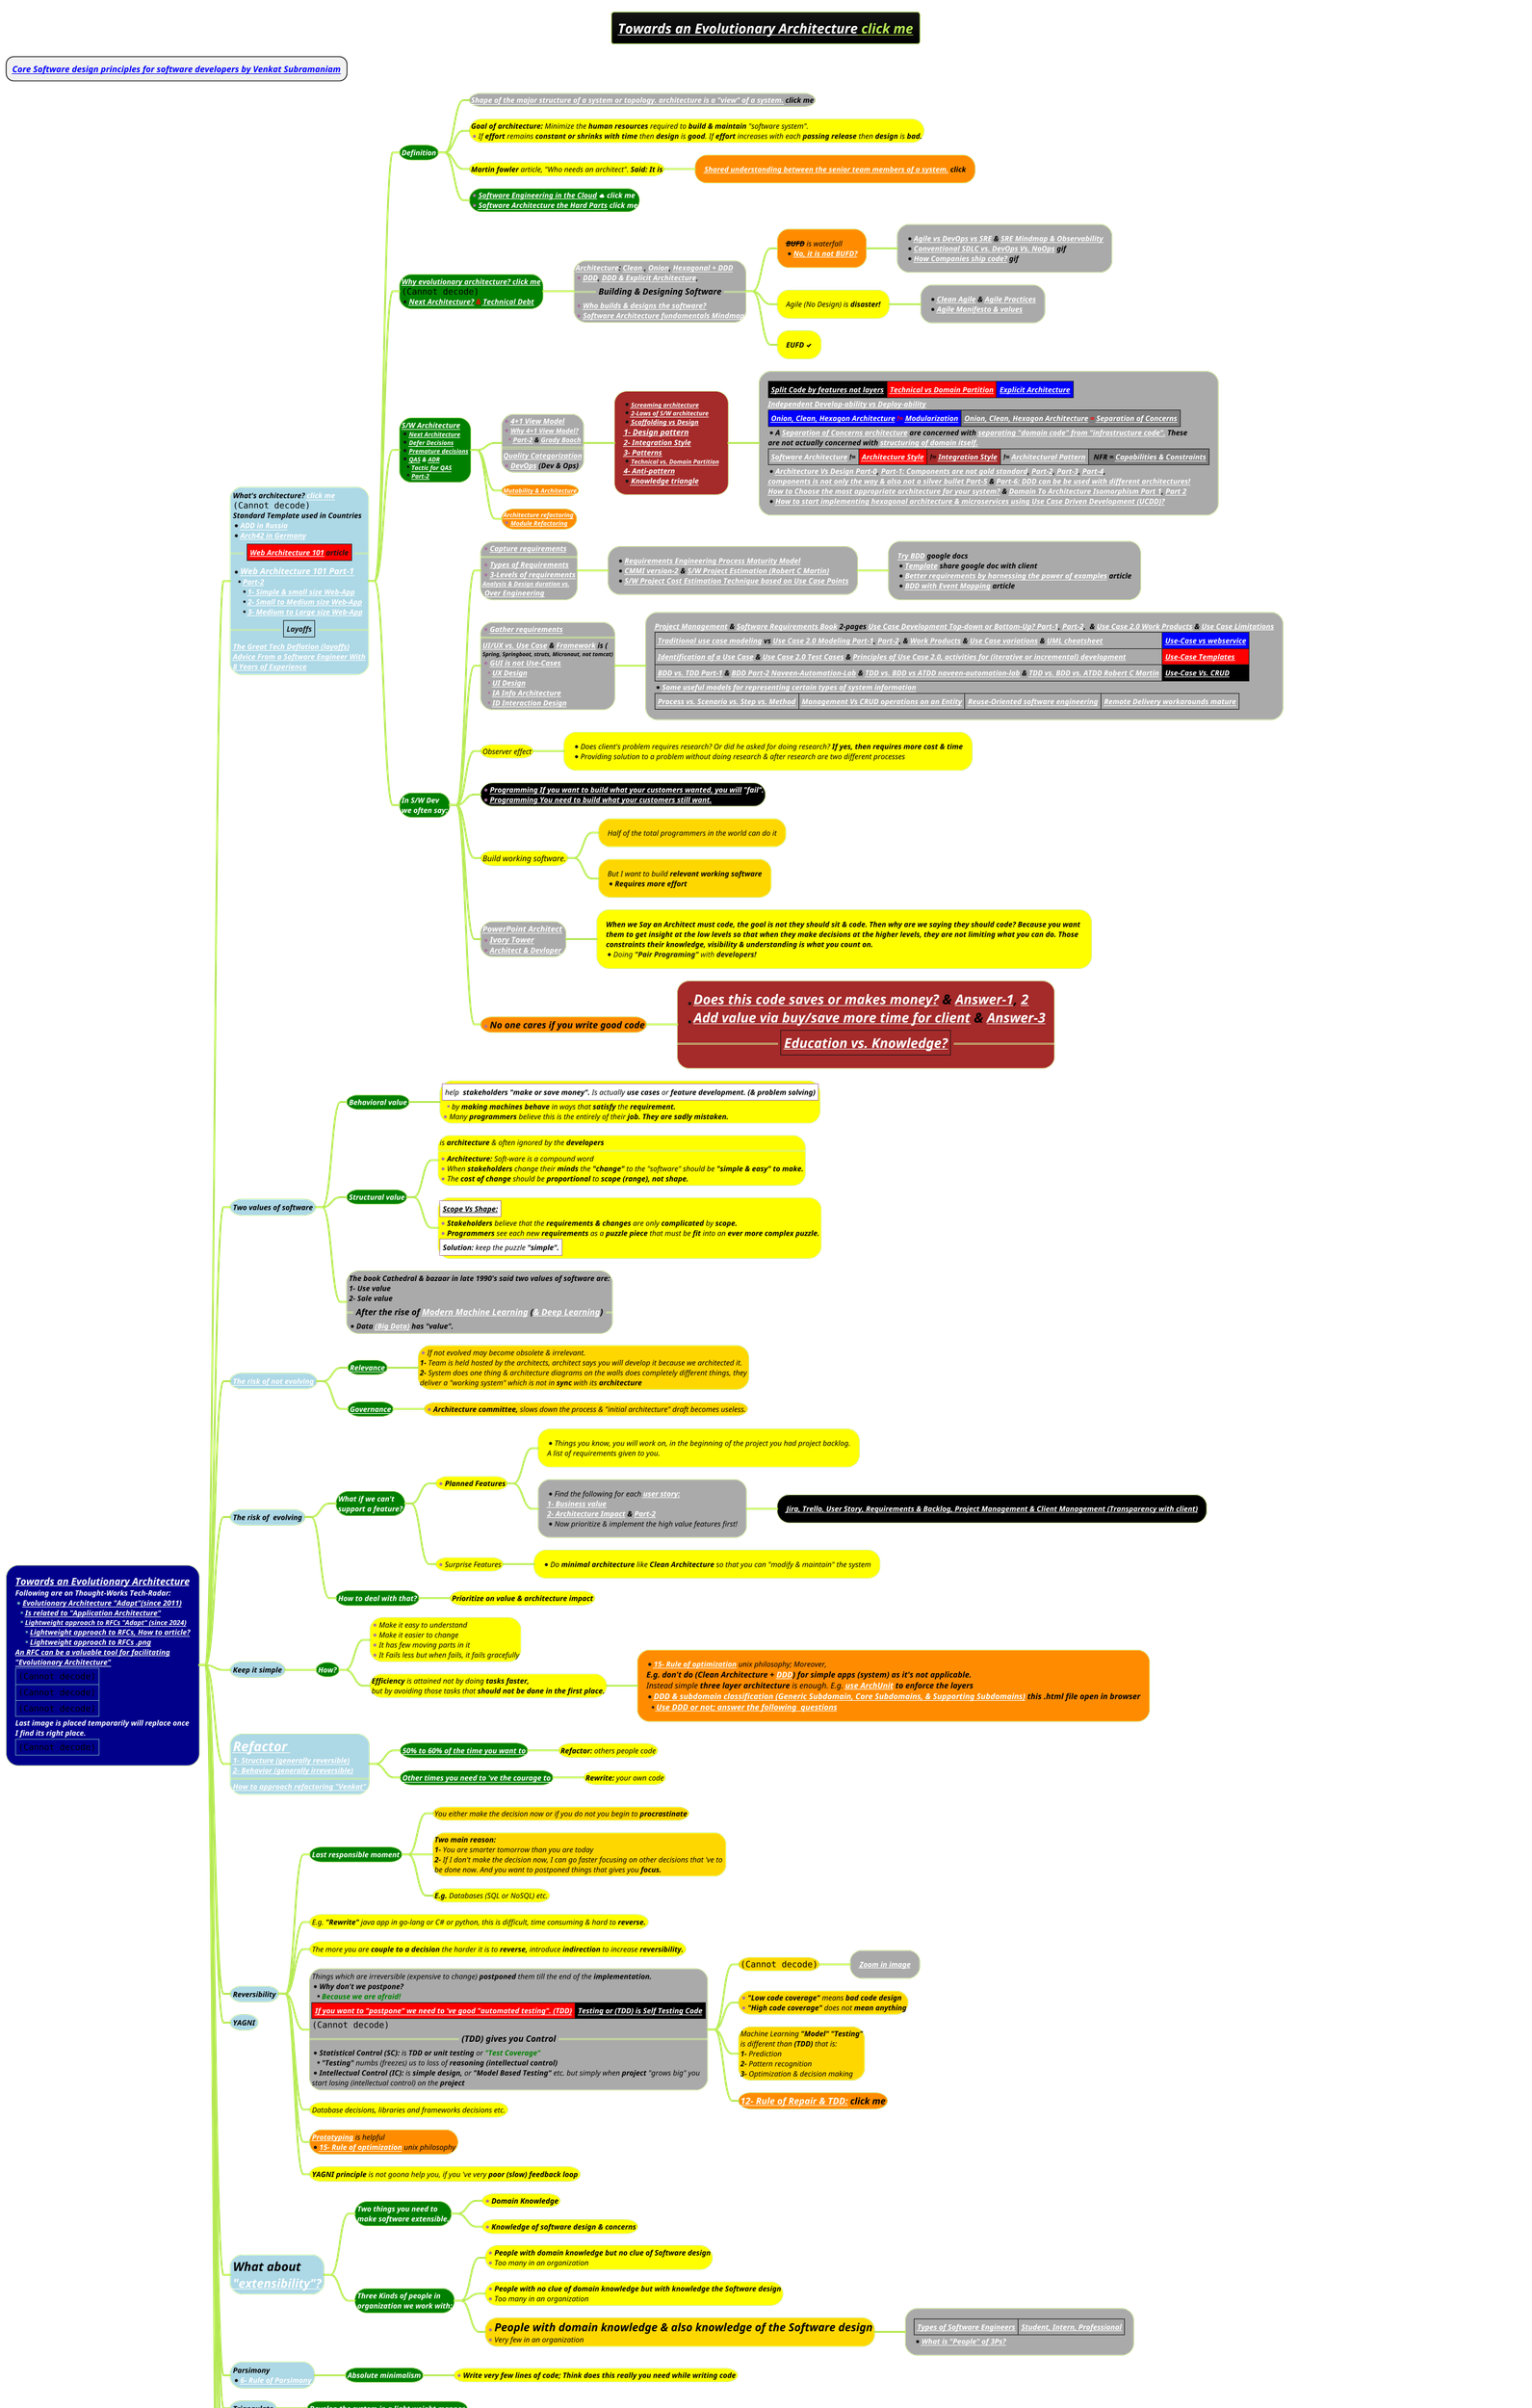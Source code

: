 @startmindmap
title =<i><b><u><size:18>[[docs/3-programming-languages/Venkat-Subramaniam/images/img_630.png Towards an Evolutionary Architecture]] click me
* <i><b>[[docs/3-programming-languages/Venkat-Subramaniam/Core-Software-design-principles-for-software-developers.puml Core Software design principles for software developers by Venkat Subramaniam]]
!theme hacker

*[#darkblue]:<color:white><i>[[docs/3-programming-languages/Venkat-Subramaniam/images/img_630.png Towards an Evolutionary Architecture]]
<color:white><i><size:12>Following are on Thought-Works Tech-Radar:
*<color:white><i><size:12>[[docs/3-programming-languages/Venkat-Subramaniam/images/img_630.png Evolutionary Architecture "Adapt"(since 2011)]]
**<color:white><i><size:12>[[docs/3-programming-languages/Venkat-Subramaniam/images/img_149.png Is related to "Application Architecture"]]
**<color:white><i><size:11>[[https://www.thoughtworks.com/radar/techniques/lightweight-approach-to-rfcs Lightweight approach to RFCs "Adapt" (since 2024)]]
***<color:white><i><size:12>[[https://www.thoughtworks.com/radar/techniques/lightweight-approach-to-rfcs Lightweight approach to RFCs, How to article?]]
***<color:white><i><size:12>[[docs/3-programming-languages/Venkat-Subramaniam/images/img_569.png Lightweight approach to RFCs .png]]
<color:white><i><size:12>[[docs/3-programming-languages/Venkat-Subramaniam/Architecting-Distributed-Cloud-Apps.puml An RFC can be a valuable tool for facilitating]]
<color:white><i><size:12>[[docs/3-programming-languages/Venkat-Subramaniam/Architecting-Distributed-Cloud-Apps.puml "Evolutionary Architecture"]]
|<img:images/img_6.jpg{scale=.4}>|
|<img:images/img_568.png{scale=.33}>|
|<img:images/img_567.png{scale=.396}>|
<color:white><i><size:12>Last image is placed temporarily will replace once
<color:white><i><size:12>I find its right place.
|<img:images/img_581.png{scale=.35}>|;

**[#lightblue]:<i><color #black><size:12>What's architecture? [[docs/3-programming-languages/Venkat-Subramaniam/images/img_139.png click me]]
<img:images/img_139.png{scale=.4}>
<i><color #black><size:12>Standard Template used in Countries
*<i><color #black><size:12>[[docs/3-programming-languages/Venkat-Subramaniam/images/img_571.png ADD in Russia]]
*<i><color #black><size:12>[[docs/3-programming-languages/Venkat-Subramaniam/images/img_571.png Arch42 in Germany]]
==|<#red><i><size:12>[[https://medium.com/storyblocks-engineering/web-architecture-101-a3224e126947 Web Architecture 101]] article|==
*<i><color #white>[[docs/3-programming-languages/Venkat-Subramaniam/images/img_623.png Web Architecture 101 Part-1]]
**<i><color #black><size:12>[[docs/3-programming-languages/Venkat-Subramaniam/images/img_624.png Part-2]]
***<i><color #black><size:12>[[docs/3-programming-languages/Venkat-Subramaniam/images/img_626.png 1- Simple & small size Web-App]]
***<i><color #black><size:12>[[docs/3-programming-languages/Venkat-Subramaniam/images/img_627.png 2- Small to Medium size Web-App]]
***<i><color #black><size:12>[[docs/3-programming-languages/Venkat-Subramaniam/images/img_628.png 3- Medium to Large size Web-App]]
==|<i><size:12>Layoffs|==
<i><color #black><size:12>[[https://medium.com/jonathans-musings/the-great-tech-deflation-5c42114999a8 The Great Tech Deflation (layoffs)]]
<i><color #black><size:12>[[https://betterprogramming.pub/advices-from-a-software-engineer-with-8-years-of-experience-8df5111d4d55 Advice From a Software Engineer With]]
<i><color #black><size:12>[[https://betterprogramming.pub/advices-from-a-software-engineer-with-8-years-of-experience-8df5111d4d55 8 Years of Experience]];

***[#green] <i><color #white><b><size:12>Definition
****[#a] <i><color #black><size:12><b>[[docs/3-programming-languages/Venkat-Subramaniam/app-vs-network-structure.puml Shape of the major structure of a system or topology. architecture is a "view" of a system.]] click me
****[#yellow]:<i><color #black><size:12>**Goal of architecture:** Minimize the **human resources** required to **build & maintain** "software system".
*<i><color #black><size:12>If **effort** remains **constant or shrinks with time** then **design** is **good**. If **effort** increases with each **passing release** then **design** is <b>bad.;
****[#yellow] <i><color #black><size:12>**Martin fowler** article, "Who needs an architect". <b>Said: It is
*****[#darkorange] <b><i><color #black><size:12>[[docs/3-programming-languages/Venkat-Subramaniam/images/img_252.png Shared understanding between the senior team members of a system.]] click
****[#green] *<b><i><color #white><size:12>[[docs/3-programming-languages/Venkat-Subramaniam/images/img_271.png Software Engineering in the Cloud]] <&cloud> click me \n*<b><i><color #white><size:12>[[docs/3-programming-languages/clean-architecture/images/img.png Software Architecture the Hard Parts]] click me

***[#green]:<b><i><color #white><size:12>[[docs/3-programming-languages/Venkat-Subramaniam/images/img_630.png Why evolutionary architecture? click me]]
<img:images/img_1.jpg{scale=.222}>
*<b><i><color #red><size:12>[[docs/3-programming-languages/Venkat-Subramaniam/images/img_541.png Next Architecture?]] & [[docs/3-programming-languages/Venkat-Subramaniam/images/img_134.jpg Technical Debt]];

****[#a]:<b><i><color #black><size:12>[[docs/3-programming-languages/Venkat-Subramaniam/images/img_27.png Architecture]]: [[docs/3-programming-languages/Venkat-Subramaniam/images/img_27.png Clean ]], [[docs/3-programming-languages/Venkat-Subramaniam/images/img_58.jpg Onion]], [[docs/3-programming-languages/Venkat-Subramaniam/images/img_574.png Hexagonal + DDD]]
*<i><color #black><size:12><b>[[docs/3-programming-languages/Venkat-Subramaniam/images/img_97.png DDD]], [[docs/3-programming-languages/Venkat-Subramaniam/images/img_7.jpg DDD & Explicit Architecture]],
==<i><color #black><size:14><b>Building & Designing Software==
*<b><i><color #black><size:12>[[docs/3-programming-languages/Venkat-Subramaniam/images/img_63.png Who builds & designs the software?]]
*<b><i><color #black><size:12>[[docs/cloud-computing/AWS-Cloud/Software_Architecture_Mindmap.png Software Architecture fundamentals Mindmap]];
*****[#darkorange] <i><color #black><size:12>**--BUFD--** is waterfall \n*<i><color #black><size:12>**[[docs/3-programming-languages/Venkat-Subramaniam/images/img_556.png No, it is not BUFD?]]**
******[#a] *<i><color #black><size:12><b>[[docs/3-programming-languages/Venkat-Subramaniam/images/img_255.png Agile vs DevOps vs SRE]] & [[docs/3-devops/devops-plantuml-mindmap/Site-Reliability-Engineering-(SRE).puml SRE Mindmap & Observability]] \n*<i><color #black><b><size:12>[[docs/3-programming-languages/Venkat-Subramaniam/gif/conventional-SDLC-vs-DevOps-vs-NoOps.adoc Conventional SDLC vs. DevOps Vs. NoOps]] gif \n*<i><color #black><b><size:12>[[docs/3-programming-languages/Venkat-Subramaniam/gif/how-companies-ship-code.adoc How Companies ship code?]] gif

*****[#yellow] <i><color #black><size:12>Agile (No Design) is <b>disaster!
******[#a] *<b><i><color #black><size:12>[[a Clean Agile]] & [[docs/3-programming-languages/Venkat-Subramaniam/images/img_619.png Agile Practices]] \n*<b><i><color #black><size:12>[[docs/3-programming-languages/Venkat-Subramaniam/images/img_618.png Agile Manifesto & values]]
*****[#yellow] <i><color #black><size:12><b>EUFD <&check>

***[#green]:<i><color #white><b><size:12>[[docs/3-programming-languages/Venkat-Subramaniam/images/img_73.png S/W Architecture]]
*<b><i><color #black><size:10><color:white>[[docs/3-programming-languages/Venkat-Subramaniam/images/img_541.png Next Architecture]]
*<b><i><color #black><size:10><color:white>[[docs/3-programming-languages/Venkat-Subramaniam/images/img_542.png Defer Decisions]]
*<b><i><color #black><size:10><color:white>[[docs/3-programming-languages/Venkat-Subramaniam/images/img_562.png Premature decisions]]
*<b><i><color #black><size:10><color:white>[[docs/3-programming-languages/Venkat-Subramaniam/images-reuseable/39-Quality-Attribute-Scenario-(QAS).png QAS]] & [[docs/3-programming-languages/Venkat-Subramaniam/images-reuseable/39-Quality-Attribute-Scenario-(QAS).png ADR]]
**<b><i><color #black><size:10><color:white>[[docs/3-programming-languages/Venkat-Subramaniam/images/img_631.png Tactic for QAS]]
**<b><i><color #black><size:10><color:white>[[docs/2-architecture-document-template/ADD-3.0/Tactics-Based-Questionnaires.adoc Part-2]];

****[#a]:*<b><i><color #black><size:12>[[docs/3-programming-languages/Venkat-Subramaniam/images/img_247.png 4+1 View Model]]
*<b><i><color #black><size:11>[[docs/3-programming-languages/Venkat-Subramaniam/images/img_527.png Why 4+1 View Model?]]
**<b><i><color #black><size:11>[[docs/3-programming-languages/Venkat-Subramaniam/images/img_528.png Part-2]] & [[docs/3-programming-languages/Venkat-Subramaniam/images/img_529.png Grady Booch]]
====
<b><i><color #black><size:12>[[docs/3-programming-languages/Venkat-Subramaniam/images/img_3.jpg Quality Categorization]]
*<b><i><color #black><size:12>[[docs/3-programming-languages/Venkat-Subramaniam/gif/conventional-SDLC-vs-DevOps-vs-NoOps.adoc DevOps]] (Dev & Ops);
*****[#brown]:*<b><i><color #black><size:10>[[docs/3-programming-languages/Venkat-Subramaniam/images/img_291.png Screaming architecture]]
*<b><i><color #black><size:10>[[docs/3-programming-languages/Venkat-Subramaniam/images/img_273.png 2-Laws of S/W architecture]]
*<b><i><color #black><size:11>[[docs/3-programming-languages/Venkat-Subramaniam/images/img_175.png Scaffolding vs Design]]
<b><i><color #black><size:13>[[docs/3-programming-languages/Venkat-Subramaniam/images/img_75.png 1- Design pattern]]
<b><i><color #black><size:12>[[docs/3-programming-languages/Venkat-Subramaniam/integration-style.puml 2- Integration Style]]
<b><i><color #black><size:12>[[docs/3-programming-languages/Venkat-Subramaniam/images/img_77.png 3- Patterns]]
*<b><i><color #black><size:10>[[docs/3-programming-languages/Venkat-Subramaniam/images/img_8.jpg Technical vs. Domain Partition]]
<b><i><color #black><size:12>[[docs/3-programming-languages/Venkat-Subramaniam/images/img_179.png 4- Anti-pattern]]
*<b><i><color #black><size:12>[[docs/3-programming-languages/Venkat-Subramaniam/images/img_245.png Knowledge triangle]];
******[#a]:|<#black><b><i><color #black><size:12>[[docs/3-programming-languages/Venkat-Subramaniam/images/img_575.png Split Code by features not layers]]|<#red><b><i><color #black><size:12>[[docs/3-programming-languages/Venkat-Subramaniam/images/img_8.jpg Technical vs Domain Partition]]|<#blue><b><i><color #black><size:12>[[docs/3-programming-languages/Venkat-Subramaniam/images/img_7.jpg Explicit Architecture]]|
<b><i><color #black><size:12>[[a Independent Develop-ability vs Deploy-ability]]
|<#blue><b><i><color #red><size:12>[[docs/3-programming-languages/Venkat-Subramaniam/images/img_7.jpg Onion, Clean, Hexagon Architecture]] != [[docs/3-programming-languages/Venkat-Subramaniam/images/img_41.png Modularization]]|<#grey><b><i><color #red><size:12>[[docs/3-programming-languages/Venkat-Subramaniam/images/img_7.jpg Onion, Clean, Hexagon Architecture]] = [[a Separation of Concerns]]|
*<b><i><color #black><size:12>A [[docs/3-programming-languages/Venkat-Subramaniam/images/img_7.jpg Separation of Concerns architecture]] are concerned with [[docs/3-programming-languages/Venkat-Subramaniam/images/img_7.jpg separating "domain code" from "infrastructure code".]] These
<b><i><color #black><size:12>are not actually concerned with [[docs/3-programming-languages/Venkat-Subramaniam/images/img_580.png structuring of domain itself.]]
|<b><i><color #black><size:12>[[docs/3-programming-languages/Venkat-Subramaniam/images/img_73.png Software Architecture]] !=|<#red><b><i><color #red><size:12>[[docs/3-programming-languages/Venkat-Subramaniam/images/img_77.png Architecture Style]]|<#brown><b><i><color #black><size:12>!= [[docs/3-programming-languages/Venkat-Subramaniam/integration-style.puml Integration Style]]|<b><i><color #black><size:12>!= [[docs/3-programming-languages/Venkat-Subramaniam/images/img_77.png Architectural Pattern]]|<#grey><b><i><color #black><size:12> NFR = [[docs/3-programming-languages/Venkat-Subramaniam/images/img_603.png Capabilities & Constraints]]|
*<b><i><color #black><size:12>[[docs/3-programming-languages/Venkat-Subramaniam/images/img_582.png Architecture Vs Design Part-0]], [[docs/3-programming-languages/Venkat-Subramaniam/images/img_575.png Part-1: Components are not gold standard]], [[docs/3-programming-languages/Venkat-Subramaniam/images/img_583.png Part-2]], [[docs/3-programming-languages/Venkat-Subramaniam/images/img_584.png Part-3]], [[docs/3-programming-languages/Venkat-Subramaniam/images/img_585.png Part-4]],
<b><i><color #black><size:12>[[docs/3-programming-languages/Venkat-Subramaniam/images/img_586.png components is not only the way & also not a silver bullet Part-5]] & [[docs/3-programming-languages/Venkat-Subramaniam/images/img_587.png Part-6: DDD can be be used with different architectures!]]
<b><i><color #black><size:12>[[docs/3-programming-languages/Venkat-Subramaniam/images/img_599.png How to Choose the most appropriate architecture for your system?]] & [[https://www.youtube.com/watch?v=LwSyX9AA3_0&ab_channel=MarkRichards Domain To Architecture Isomorphism Part 1]], [[https://www.youtube.com/watch?v=LwSyX9AA3_0&ab_channel=MarkRichards Part 2]]
*<b><i><color #black><size:12>[[docs/3-programming-languages/Venkat-Subramaniam/images/img_604.png How to start implementing hexagonal architecture & microservices using Use Case Driven Development (UCDD)?]];

****[#darkorange] <b><i><color #black><size:10>[[docs/3-programming-languages/Venkat-Subramaniam/images/img_283.png Mutability & Architecture]]
****[#darkorange] <b><i><color #black><size:10>[[docs/3-programming-languages/Venkat-Subramaniam/images/img_256.png Architecture refactoring]] \n*<b><i><color #black><size:10>[[docs/3-programming-languages/Venkat-Subramaniam/images/img_512.png Module Refactoring]]

***[#green] <b><i><color #white><size:12>In S/W Dev \n<b><i><color #white><size:12>we often say:
****[#a]:*<b><i><color #black><size:12>[[docs/3-programming-languages/Venkat-Subramaniam/images/img_138.png Capture requirements]]
====
*<b><i><color #black><size:12>[[docs/3-programming-languages/Venkat-Subramaniam/images/img_601.png Types of Requirements]]
*<b><i><color #black><size:12>[[docs/3-programming-languages/Venkat-Subramaniam/images/img_5.jpg 3-Levels of requirements]]
<b><i><color #black><size:10>[[docs/3-programming-languages/Venkat-Subramaniam/images/img_530.png Analysis & Design duration vs.]]
<b><i><color #black><size:12> [[docs/3-programming-languages/Venkat-Subramaniam/images/img_530.png Over Engineering]];

*****[#a]:*<b><i><color #black><size:12>[[docs/3-programming-languages/Venkat-Subramaniam/images/img_242.png Requirements Engineering Process Maturity Model]]
*<b><i><color #black><size:12>[[docs/3-programming-languages/Venkat-Subramaniam/images/img_244.png CMMI version-2]] & [[docs/3-programming-languages/Venkat-Subramaniam/images/img_439.png S/W Project Estimation (Robert C Martin)]]
*<b><i><color #black><size:12>[[docs/3-programming-languages/clean-architecture/images/image-2023-02-20-18-57-28-106.png S/W Project Cost Estimation Technique based on Use Case Points]];

******[#a]:<b><i><color #black><size:12>[[https://docs.google.com/document/d/1yBJZUMnXvuQWVgM9HTpH0VHwaUutjbFmHIjZrzKLMVA/edit Try BDD]] google docs
*<b><i><color #black><size:12>[[docs/3-programming-languages/Venkat-Subramaniam/images/img_282.png Template]] share google doc with client
*<b><i><color #black><size:12>[[https://cucumber.io/blog/bdd/better-requirements-by-harnessing-the-power-of-exa/ Better requirements by harnessing the power of examples]] article
*<b><i><color #black><size:12>[[https://cucumber.io/blog/bdd/bdd-with-event-mapping/ BDD with Event Mapping]] article;

****[#a]:*<b><i><color #black><size:12>[[docs/1-business-analyst/requirements-management.puml Gather requirements]]
====
<b><i><color #black><size:12>[[docs/1-Requirement-Engineering/MVP-PoC-and-case-study/UI-UX.puml UI/UX vs. Use Case]] & [[docs/3-programming-languages/Venkat-Subramaniam/images/img_267.png Framework]] is (
<b><i><color #black><size:9>Spring, Springboot, struts, Micronaut, not tomcat)
*<b><i><color #black><size:12>[[docs/3-programming-languages/Venkat-Subramaniam/images/img_532.png GUI is not Use-Cases]]
**<b><i><color #black><size:12>[[docs/3-programming-languages/Venkat-Subramaniam/images/img_534.png UX Design]]
**<b><i><color #black><size:12>[[docs/3-programming-languages/Venkat-Subramaniam/images/img_533.png UI Design]]
**<b><i><color #black><size:12>[[docs/3-programming-languages/Venkat-Subramaniam/images/img_535.png IA Info Architecture]]
**<b><i><color #black><size:12>[[docs/3-programming-languages/Venkat-Subramaniam/images/img_536.png ID Interaction Design]];
*****[#a]:<b><i><color #black><size:12>[[docs/1-business-analyst/project-management/project-management.puml Project Management]] & [[docs/3-programming-languages/Venkat-Subramaniam/pdf/software-requirements.pdf Software Requirements Book]] 2-pages [[docs/3-programming-languages/Venkat-Subramaniam/images/img_538.png Use Case Development Top-down or Bottom-Up? Part-1]], [[docs/3-programming-languages/Venkat-Subramaniam/images/img_561.png Part-2]],  & [[docs/3-programming-languages/Venkat-Subramaniam/images/img_539.png Use Case 2.0 Work Products]] & [[docs/3-programming-languages/Venkat-Subramaniam/images/img_540.png Use Case Limitations]]
|<b><i><color #black><size:12>[[docs/3-programming-languages/clean-architecture/images/use-case-modeling.png Traditional use case modeling]] vs [[docs/3-programming-languages/Venkat-Subramaniam/images/img_171.png Use Case 2.0 Modeling Part-1]], [[docs/3-programming-languages/Venkat-Subramaniam/images/img_345.png Part-2]], & [[docs/3-programming-languages/Venkat-Subramaniam/images/img_211.png Work Products]] & [[docs/3-programming-languages/Venkat-Subramaniam/images/img_287.png Use Case variations]] & [[docs/3-programming-languages/Venkat-Subramaniam/images/img_128.jpg UML cheatsheet]]|<#blue><b><i>[[docs/2-uml/requirements-and-design-with-plantuml/1-use-cases-or-features/use-case.png Use-Case vs webservice]]|
|<b><i><color #black><size:12>[[docs/3-programming-languages/Venkat-Subramaniam/Identification-of-a-use-case.puml Identification of a Use Case]] & [[docs/3-programming-languages/Venkat-Subramaniam/images/img_355.png Use Case 2.0 Test Cases]] & [[docs/3-programming-languages/Venkat-Subramaniam/images/img_356.png Principles of Use Case 2.0, activities for (iterative or incremental) development]]|<#red><b><i>[[docs/3-programming-languages/clean-architecture/images/Screenshot_33.png Use-Case Templates]]|
|<b><i><color #black><size:12>[[docs/3-programming-languages/Venkat-Subramaniam/images/BDD-Vs-TDD.drawio.png BDD vs. TDD Part-1]] & [[docs/3-programming-languages/Venkat-Subramaniam/images/img_427.png BDD Part-2 Naveen-Automation-Lab]] & [[docs/3-programming-languages/Venkat-Subramaniam/images/img_426.png TDD vs. BDD vs ATDD naveen-automation-lab]] & [[docs/3-programming-languages/Venkat-Subramaniam/images/ATDD-vs-TDD-robert-c-martin.drawio.png TDD vs. BDD vs. ATDD Robert C Martin]]|<#black><i><b>[[docs/3-programming-languages/Venkat-Subramaniam/images/img_525.png Use-Case Vs. CRUD]]|
*<b><i><color #black><size:12>[[docs/3-programming-languages/Venkat-Subramaniam/images/img_543.png Some useful models for representing certain types of system information]]
|<b><i><color #black><size:12>[[docs/3-programming-languages/Venkat-Subramaniam/images/img_564.png Process vs. Scenario vs. Step vs. Method]]|<b><i><color #black><size:12>[[docs/3-programming-languages/Venkat-Subramaniam/images/img_565.png Management Vs CRUD operations on an Entity]]|<b><i><color #black><size:12>[[docs/1-Requirement-Engineering/reuse-oriented-software-engineering.puml Reuse-Oriented software engineering]]|<b><i><color #black><size:12>[[docs/3-programming-languages/Venkat-Subramaniam/images/img_570.png Remote Delivery workarounds mature]]|;

****[#yellow] <i><color #black><size:12>Observer effect
*****[#yellow] *<i><color #black><size:12>Does client's problem requires research? Or did he asked for doing research? <b>If yes, then requires more cost & time \n*<i><color #black><size:12>Providing solution to a problem without doing research & after research are two different processes
****[#black] *<b><i><color #white><size:12>[[docs/3-programming-languages/Venkat-Subramaniam/images/img_268.png Programming If you want to build what your customers wanted, you will]] <b>"fail".\n*<b><i><color #white><size:12>[[docs/3-programming-languages/Venkat-Subramaniam/images/img_268.png Programming You need to build what your customers still want.]]
****[#yellow] <i><color #black><size:13>Build working software.
*****[#gold] <i><color #black><size:12>Half of the total programmers in the world can do it
*****[#gold] <i><color #black><size:12>But I want to build <b>relevant working software\n*<b><i><color #black><size:12>Requires more effort
****[#a] <i><color #black><size:13><b>[[docs/3-programming-languages/Venkat-Subramaniam/images/img_251.png PowerPoint Architect]] \n*<i><color #black><size:13><b>[[docs/3-programming-languages/Venkat-Subramaniam/images/img_431.png Ivory Tower]] \n*<i><color #black><size:12><b>[[docs/3-programming-languages/Venkat-Subramaniam/images/img_446.png Architect & Devloper]]
*****[#yellow] <i><color #black><size:12><b>When we Say an Architect must code, the goal is not they should sit & code. Then why are we saying they should code? Because you want \n<i><color #black><size:12><b>them to get insight at the low levels so that when they make decisions at the higher levels, they are not limiting what you can do. Those \n<i><color #black><size:12><b>constraints their knowledge, visibility & understanding is what you count on. \n*<i>Doing **"Pair Programing"** with <b>developers!
****[#darkorange] *<i><color #black><size:15><b>No one cares if you write good code
*****[#brown]:*<i><color #black><size:22><b>[[docs/3-programming-languages/Venkat-Subramaniam/images/img_59.png Does this code saves or makes money?]] & [[docs/3-programming-languages/Venkat-Subramaniam/images/img_559.png Answer-1]], [[docs/3-programming-languages/Venkat-Subramaniam/images/img_560.png 2]]
*<i><color #black><size:22><b>[[docs/3-programming-languages/Venkat-Subramaniam/images/img_59.png Add value via buy/save more time for client]] & [[docs/3-programming-languages/Venkat-Subramaniam/images/img_566.png Answer-3]]
==|<i><color #black><size:22><b>[[docs/3-programming-languages/Venkat-Subramaniam/images/img_59.png Education vs. Knowledge?]]|==;
**[#lightblue] <i><color #black><size:12><b>Two values of software
***[#green] <i><color #white><size:12><b>Behavioral value
****[#yellow]:|<#white><i><color #black><size:12>help  **stakeholders** <b>"make or save money".</b> Is actually **use cases** or <b>feature development. (& problem solving)|
**<i><color #black><size:12>by **making machines behave** in ways that **satisfy** the <b>requirement.
*<i><color #black><size:12>Many **programmers** believe this is the entirely of their <b>job. They are sadly mistaken.;
***[#green] <i><color #white><size:12><b>Structural value
****[#yellow]:<i><color #black><size:12>is **architecture** & often ignored by the <b>developers
====
*<i><color #black><size:12>**Architecture:** Soft-ware is a compound word
*<i><color #black><size:12>When **stakeholders** change their **minds** the **"change"** to the "software" should be <b>"simple & easy" to make.
*<i><color #black><size:12>The **cost of change** should be **proportional** to <b>scope (range), not shape.;
****[#yellow]:|<#white><i><color #black><size:12><b><u>Scope Vs Shape:|
*<i><color #black><size:12>**Stakeholders** believe that the **requirements & changes** are only **complicated** by <b>scope.
*<i><color #black><size:12>**Programmers** see each new **requirements** as a **puzzle piece** that must be **fit** into an <b>ever more complex puzzle.
|<#white><i><color #black><size:12>**Solution:** keep the puzzle **"simple".**|;
***[#a]:<i><color #black><size:12><b>The book Cathedral & bazaar in late 1990's said two values of software are:
<i><color #black><size:12><b>1- Use value
<i><color #black><size:12><b>2- Sale value
==<i><color #black><size:14><b>After the rise of [[docs/AI-ML-DL-Data-Science-and-BigData/machine-learning-ML/Modern-Machine-Learning.puml Modern Machine Learning]] ([[docs/AI-ML-DL-Data-Science-and-BigData/machine-learning-ML/3-deep-learning-DL/Deep-Learning.puml & Deep Learning]])==
*<i><color #black><size:12><b>Data [[docs/AI-ML-DL-Data-Science-and-BigData/big-data/big-data.puml (Big Data)]] has "value".;
**[#lightblue] <i><color #black><size:12>[[docs/1-business-analyst/client-management/software-house/Software-House-Processes.puml The risk of not evolving]]
***[#green] <b><i><color #white><size:12>[[docs/1-business-analyst/client-management/software-house/Software-House-Processes.puml Relevance]]
****[#gold]:*<i><color #black><size:12>If not evolved may become obsolete & irrelevant.
<i><color #black><size:12>**1-** Team is held hosted by the architects, architect says you will develop it because we architected it.
<i><color #black><size:12>**2-** System does one thing & architecture diagrams on the walls does completely different things, they
<i><color #black><size:12>deliver a "working system" which is not in **sync** with its <b>architecture;
***[#green] <b><i><color #white><size:12>[[docs/1-business-analyst/client-management/software-house/Software-House-Processes.puml Governance]]
****[#gold] *<i><color #black><size:12>**Architecture committee,** slows down the process & "initial architecture" draft becomes useless.
**[#lightblue] <i><color #black><size:12>The risk of  evolving
***[#green] <b><i><color #white><size:12>What if we can't \n<b><i><color #white><size:12>support a feature?
****[#yellow] *<i><color #black><size:12><b>Planned Features
*****[#yellow] *<i><color #black><size:12>Things you know, you will work on, in the beginning of the project you had project backlog. \n<i><color #black><size:12>A list of requirements given to you.
*****[#a] *<i><color #black><size:12>Find the following for each <b>[[docs/3-programming-languages/Venkat-Subramaniam/images/img_448.png user story:]]\n<i><color #black><size:12><b>[[docs/3-programming-languages/Venkat-Subramaniam/images/img_559.png 1- Business value]] \n<i><color #black><size:12><b>[[docs/3-programming-languages/Venkat-Subramaniam/images/img_448.png 2- Architecture Impact]] & [[docs/3-programming-languages/Venkat-Subramaniam/images/img_603.png Part-2]] \n*<i><color #black><size:12>Now prioritize & implement the high value features first!
******[#black] <b><i><color #white><size:12>[[docs/3-programming-languages/Venkat-Subramaniam/images/img_447.png Jira, Trello, User Story, Requirements & Backlog, Project Management & Client Management (Transparency with client)]]
****[#yellow] *<i><color #black><size:12>Surprise Features
*****[#yellow] *<i><color #black><size:12>Do **minimal architecture** like **Clean Architecture** so that you can "modify & maintain" the system
***[#green] <i><color #white><b><size:12>How to deal with that?
****[#yellow] <b><i><color #black><size:12>Prioritize on value & architecture impact
**[#lightblue] <i><color #black><size:12>Keep it simple

***[#green] <i><color #white><b><size:12>How?
****[#yellow]:*<i><color #black><size:12>Make it easy to understand
*<i><color #black><size:12>Make it easier to change
*<i><color #black><size:12>It has few moving parts in it
*<i><color #black><size:12>It Fails less but when fails, it fails gracefully;

****[#yellow] <i><color #black><size:12><b>Efficiency</b> is attained not by doing <b>tasks faster,\n<i><color #black><size:12>but by avoiding those tasks that <b>should not be done in the first place.
*****[#darkorange]:*<i><color #black><size:12>**[[docs/3-programming-languages/Venkat-Subramaniam/Unix-Philosophy.puml 15- Rule of optimization]]** unix philosophy; Moreover,
<i><color #black><size:13><b>E.g. don't do (Clean Architecture + [[docs/3-programming-languages/Venkat-Subramaniam/images/img_55.jpg DDD]]) for simple apps (system) as it's not applicable.
<i><color #black><size:13>Instead simple **three layer architecture** is enough. E.g. <b>[[docs/3-programming-languages/clean-architecture/archunit.adoc use ArchUnit]] to enforce the layers
*<i><color #black><size:13><b>[[docs/3-programming-languages/Venkat-Subramaniam/gif/DDD-and-subdomain-classification.html DDD & subdomain classification (Generic Subdomain, Core Subdomains, & Supporting Subdomains)]] this .html file open in browser
**<i><color #black><size:13><b>[[docs/3-programming-languages/Venkat-Subramaniam/images/DDD-and-questions.drawio.png Use DDD or not; answer the following  questions]];

**[#lightblue]:<i><color #black><size:22>[[docs/3-programming-languages/Venkat-Subramaniam/images/img_249.png Refactor ]]
<i><color #black><size:12>[[docs/3-programming-languages/Venkat-Subramaniam/images/img_466.png 1- Structure (generally reversible)]]
<i><color #black><size:12>[[docs/3-programming-languages/Venkat-Subramaniam/images/img_466.png 2- Behavior (generally irreversible)]]
====
<i><color #black><size:12>[[docs/3-programming-languages/Venkat-Subramaniam/how-to-approach-refactoring.puml How to approach refactoring "Venkat"]];
***[#green] <b><i><color #white><size:12>[[docs/3-programming-languages/Venkat-Subramaniam/images/img_131.png 50% to 60% of the time you want to]]
****[#yellow] <i><color #black><size:12><b>Refactor:</b> others people code
***[#green] <b><i><color #white><size:12>[[docs/3-programming-languages/Venkat-Subramaniam/images/img_131.png Other times you need to 've the courage to]]
****[#yellow] <i><color #black><size:12><b>Rewrite:</b> your own code
**[#lightblue] <i><color #black><size:12>Reversibility
***[#green] <b><i><color #white><size:12>Last responsible moment
****[#gold] <i><color #black><size:12>You either make the decision now or if you do not you begin to <b>procrastinate
****[#gold] <i><color #black><size:12><b>Two main reason: \n<i><color #black><size:12>**1-** You are smarter tomorrow than you are today\n<i><color #black><size:12>**2-** If I don't make the decision now, I can go faster focusing on other decisions that 've to \n<i><color #black><size:12>be done now. And you want to postponed things that gives you <b>focus.
****[#yellow] <i><color #black><size:12><b>E.g.</b> Databases (SQL or NoSQL) etc.
***[#yellow] <i><color #black><size:12>E.g. **"Rewrite"** java app in go-lang or C# or python, this is difficult, time consuming & hard to <b>reverse.
***[#yellow] <i><color #black><size:12>The more you are **couple to a decision** the harder it is to **reverse,** introduce **indirection** to increase <b>reversibility.
***[#a]:<i><color #black><size:12>Things which are irreversible (expensive to change) **postponed** them till the end of the <b>implementation.
*<b><i><color #black><size:12>Why don't we postpone?
**<b><i><color #green><size:12>Because we are afraid!
|<#red><b><i><color #white><size:12>[[docs/books/1-books-backlog/software-testing/automated-testing.puml If you want to "postpone" we need to 've good "automated testing". (TDD)]]|<#black><b><i><color #black><size:12>[[docs/3-programming-languages/Venkat-Subramaniam/images/img_614.png Testing or (TDD) is Self Testing Code]]|
<img:images/img_43.png{scale=.89}>
==<i><color #black><size:14><b>(TDD) gives you Control==
*<i><color #black><size:12><b>Statistical Control (SC):</b> is **TDD or unit testing** or <b><color:green>"Test Coverage"
**<i><color #black><size:12><b>"Testing"</b> numbs (freezes) us to loss of <b>reasoning (intellectual control)
*<i><color #black><size:12><b>Intellectual Control (IC):</b> is **simple design,** or <b>"Model Based Testing"</b> etc. but simply when <b>project </b>"grows big" you
<i><color #black><size:12>start losing (intellectual control) on the <b>project;
****[#gold] <i><color #black><size:12><img:images/img_35.png{scale=0.7}>
*****[#a] <i><color #black><size:12><b>[[docs/3-programming-languages/Venkat-Subramaniam/images/img_9.jpg Zoom in image]]
****[#gold] *<i><color #black><size:12>**"Low code coverage"** means **bad code design** \n*<i><color #black><size:12>**"High code coverage"** does not <b>mean anything
****[#gold] <i><color #black><size:12>Machine Learning <b>"Model" "Testing"\n<i><color #black><size:12>is different than <b>(TDD)</b> that is:\n<i><color #black><size:12>**1-** Prediction\n<i><color #black><size:12>**2-** Pattern recognition\n<i><color #black><size:12>**3-** Optimization & decision making
****[#darkorange] <i><color #black><size:15><b>[[docs/3-programming-languages/Venkat-Subramaniam/Unix-Philosophy.puml 12- Rule of Repair & TDD:]] click me
***[#yellow] <i><color #black><size:12>Database decisions, libraries and frameworks decisions etc.
***[#darkorange] <i><color #black><size:12>**[[docs/1-Requirement-Engineering/MVP-PoC-and-case-study/Prototyping.puml Prototyping]]** is helpful\n*<i><color #black><size:12>**[[docs/3-programming-languages/Venkat-Subramaniam/Unix-Philosophy.puml 15- Rule of optimization]]** unix philosophy
***[#yellow] <i><color #black><size:12>**YAGNI principle** is not goona help you, if you 've very <b>poor (slow) feedback loop
**[#lightblue] <i><color #black><size:12>YAGNI
**[#lightblue] <i><color #black><size:20>What about \n<i><size:20>[[docs/3-programming-languages/Venkat-Subramaniam/Core-Software-design-principles-for-software-developers.puml "extensibility"?]]
***[#green] <i><color #white><b><size:12>Two things you need to \n<i><color #white><b><size:12>make software extensible.
****[#yellow] *<i><color #black><size:12><b>Domain Knowledge
****[#yellow] *<i><color #black><size:12><b>Knowledge of software design & concerns
***[#green] <i><color #white><b><size:12>Three Kinds of people in \n<i><color #white><b><size:12>organization we work with:
****[#yellow] *<i><color #black><size:12><b>People with domain knowledge but no clue of Software design\n*<i><color #black><size:12>Too many in an organization
****[#yellow] *<i><color #black><size:12><b>People with no clue of domain knowledge but with knowledge the Software design\n*<i><color #black><size:12>Too many in an organization
****[#gold] *<i><color #black><size:18><b>People with domain knowledge & also knowledge of the Software design\n*<i><color #black><size:12>Very few in an organization

*****[#a]:|<i><color #black><size:12><b>[[docs/3-programming-languages/Venkat-Subramaniam/images/img_396.png Types of Software Engineers]]|<i><color #black><size:12><b>[[docs/3-programming-languages/Venkat-Subramaniam/images/img_146.png Student, Intern, Professional]]|
*<i><color #black><size:12><b>[[docs/1-business-analyst/client-management/software-house/images/img_2.png What is "People" of 3Ps?]];

**[#lightblue] <i><color #black><size:12>Parsimony\n*<i><color #black><size:12>[[docs/3-programming-languages/Venkat-Subramaniam/Unix-Philosophy.puml 6- Rule of Parsimony]]
***[#green] <i><color #white><b><size:12>Absolute minimalism
****[#yellow] *<i><color #black><size:12><b>Write very few lines of code; Think does this really you need while writing code
**[#lightblue] <i><color #black><size:12>Triangulate
***[#green] <i><color #white><b><size:12>Develop the system in a light weight manner
**[#lightblue] <i><color #black><size:22>Postel's law
***[#green] <i><color #white><b><size:12>Communicating across systems
****[#gold] *<i><color #black><size:18>True in **microservices** world
****[#yellow] *<i><color #black><size:18><b>Postel's law says:</b> be very  <b>generous</b> about what you <b>receive\n<i><color #black><size:18>& be very <b>conservative</b> about what you <b>send\n<img:images/img_28.png{scale=1}>\n<i><color #black><size:12>So as long as I can **iterate** over your **collection** it does not what is the **type** of your <b>collection.\n<i><color #black><size:12>In other words, don't make your <b>interface brittle.
**[#lightblue] <i><color #black><size:22>[[docs/3-programming-languages/Venkat-Subramaniam/images/img_64.png Reuse]] <size:12>[[docs/3-programming-languages/Venkat-Subramaniam/images/img_160.png Modularity patterns]] & [[https://dzone.com/refcardz/patterns-modular-architecture website link]] \n<i><size:13>[[docs/3-programming-languages/Venkat-Subramaniam/Unix-Philosophy.puml 1- Rule of modularity]]\n<img:images/img_41.png{scale=0.7}>
***[#green] <i><color #white><b><size:12>[[docs/3-programming-languages/Venkat-Subramaniam/images/img_137.jpg MVC vs MVP vs MVVP click me]]
***[#green] <i><color #white><b><size:12>Grady Booch Says:
****[#gold] *<i><color #black><size:18><b>First make the system "usable" then make the system <color #green>"reusable"
****[#yellow] *<i><color #black><size:18><b>To make a piece of the system/software "reusable" it has to be very<color #red> "generic"\n*<i><color #black><size:18><b>To make a piece of the system/software "usable"" it has to be very <color #brown>"specific"
****[#a] *<i><color #black><size:18><b>It's a tension between the two
***[#green] <i><color #white><b><size:12>In general:
****[#darkorange] <i><color #black><size:18>**[[docs/3-programming-languages/Venkat-Subramaniam/Core-Software-design-principles-for-software-developers.puml Logical design]]** (classes & packages) impacts <color #white><b>"extensibility"
****[#darkorange] <i><color #black><size:18>**[[docs/3-programming-languages/Venkat-Subramaniam/Core-Software-design-principles-for-software-developers.puml Physical design]]** (.jar) impacts <color #white><b>"re-usability & usability"
**[#lightblue]:<i><color #black><size:18>[[docs/3-programming-languages/Library-vs-Framework.puml Minimize libraries & frameworks]]
<i><color #black><size:12>I still use old libraries & frameworks. I use them because I know them already. Will I learn them today? Today
<i><color #black><size:12>I should learn things which are new & popular in market. <color #white>Venkat Subramaniam
==<i><color #black><size:14>[[docs/3-programming-languages/Venkat-Subramaniam/images/img_266.png Minimizing frameworks. How?]] & [[docs/3-programming-languages/Venkat-Subramaniam/images/img_357.png Frameworks that you must marry?]]==
|<img:images/img_31.png{scale=0.84}>| <img:images/img_34.png>|
==<i><color #black><size:14>[[docs/3-programming-languages/Venkat-Subramaniam/images/img_267.png Minimizing Libraries. How?]]==
|<img:images/img_56.jpg{scale=.65}>|<img:images/img_464.png{scale=.52}>|
<i><color #black><size:15>"interface" minimizes the "surface area" of "coupling code" & ease's replacing "library";
***[#yellow] <i><color #black><size:12>in the system, otherwise it is **"infatuation"** with the <b>"technology"
***[#darkorange] *<i><color #black><size:12>Don't **build** what you can **buy/download.** Don't **buy/download** what you don't <b>need! [[docs/3-programming-languages/Venkat-Subramaniam/images/img_428.png DDD]], [[docs/3-programming-languages/Venkat-Subramaniam/images/img_574.png Part-2]] \n*<i><color #black><size:12>"To slaughter a goat for a single grain". You could **buy** the **needed grain** from <b>market!
***[#gold] <i><color #black><size:12>If we're going to 've a **delivery independent architecture**, we 've to start with \n<i><color #black><size:12><b>delivery independent <color:#brown>"use cases"
***[#darkorange] *<i><color #black><size:12>**"main ()"** function is at **outer most layer.** Why? Because it is nearest to **input/output** & prone to <b>changes. \n*<i><color #black><b><size:12>[[docs/3-programming-languages/Venkat-Subramaniam/images/img_424.png click me]]
***[#a]:<i><color #black><size:12>There is nothing wrong with **[[docs/3-programming-languages/Venkat-Subramaniam/images/img_56.png outside-in or inside-out approach]]** so long as you **[[docs/3-programming-languages/Venkat-Subramaniam/Core-Software-design-principles-for-software-developers.puml decouple]]** your
<i><color #black><size:12>**[[docs/3-programming-languages/Venkat-Subramaniam/images/img_557.png business rules]]** from them.
*<i><color #black><size:12><b>[[docs/3-programming-languages/Venkat-Subramaniam/images/img_557.png What are critical Business Rules?]], [[docs/3-programming-languages/Venkat-Subramaniam/images/img_559.png Business Rules & Coincidence Part-1]], [[docs/3-programming-languages/Venkat-Subramaniam/images/img_560.png Part-2]], [[docs/3-programming-languages/Venkat-Subramaniam/images/img_574.png Part-3]]
==|<#red><i><color #black><size:16>**[[docs/3-programming-languages/Venkat-Subramaniam/images/img_537.png Inside-out]], [[docs/3-programming-languages/Venkat-Subramaniam/images/img_555.png Bottom-up]], & [[docs/3-programming-languages/Venkat-Subramaniam/images/img_556.png BUFD]]** <color:yellow>(Low-level analysis & design)|==
*<i><color #black><size:16>**Inside-out:** approach is (1st <u>**analyze & design entities & use cases layer**)
|<#darkorange><i><color #black><b><size:16>[[docs/3-programming-languages/Venkat-Subramaniam/images/img_558.png 1- Entities]], <size:12>[[docs/3-programming-languages/Venkat-Subramaniam/images/img_555.png (Bottom-up design)]], [[docs/3-programming-languages/Venkat-Subramaniam/images/img_530.png Over Engineering]], [[docs/2-uml/requirements-and-design-with-plantuml/1-use-cases-or-features/img_1.jpg Class -to-> to ERD]]|
|<#red><i><color #black><b><size:16>[[docs/3-programming-languages/Venkat-Subramaniam/images/img_538.png 2- Use Cases]], <size:12>[[docs/3-programming-languages/Venkat-Subramaniam/images/img_561.png (Top-down vs- Bottom-up?)]] & [[docs/2-uml/requirements-and-design-with-plantuml/1-use-cases-or-features/use-case-2-0-overview.puml Use-Case 2.0]] or [[docs/1-Requirement-Engineering/VU-course/Event-Storming-technique.adoc Event Storming]]or [[docs/2-uml/requirements-and-design-with-plantuml/1-use-cases-or-features/img_3.png DFD]] etc.|
==|<#lightblue><i><color #black><size:16>**[[docs/3-programming-languages/Venkat-Subramaniam/images/img_555.png Outside-in]], [[docs/3-programming-languages/Venkat-Subramaniam/images/img_555.png Top-down]]** <color:blue>(High-level analysis & design)|==
*<i><color #black><size:16>**Outside-in:** approach (1st select right tools, integrations etc. for app development)
<i><color #green><b><size:15>4- Outer most layer <color #white>(Databases, Devices, External interfaces, Web, UI/UX etc.)
**<i><color #green><b><size:12>E.g. [[docs/books/1-books-backlog/DBMS/Designing-Data-Intensive-Applications.puml NFR technology constraints]], seldom "client" tells "explicitly" if not they still exist "implicitly"
**<i><color #green><b><size:12>E.g. [[docs/books/1-books-backlog/DBMS/Designing-Data-Intensive-Applications.puml SQL or NoSQL]]
**<i><color #green><b><size:12>E.g. CLI or [[docs/1-Requirement-Engineering/MVP-PoC-and-case-study/UI-UX.puml GUI (UI/UX)]]
**<i><color #green><b><size:12>E.g. [[docs/3-programming-languages/Venkat-Subramaniam/images/external-interfaces-or-APIs.png External Interfaces (APIs)]] or [[docs/1-Requirement-Engineering/APIs-design/types-of-APIs-Integration.puml Types of API integration]] or [[docs/1-Requirement-Engineering/APIs-design/Using-an-API.puml Using an API]] or [[docs/1-Requirement-Engineering/APIs-design/Designing-API.puml Designing API]]
**<i><color #green><b><size:12>E.g. [[docs/3-programming-languages/Venkat-Subramaniam/Designing-Reactive-Systems.puml Sync or Async]] (reactive system)
**<i><color #green><b><size:12>E.g. [[docs/3-programming-languages/Ola-Bini's-Language-Pyramid.puml Ola Bini's Language Pyramid]] or [[a Compiled vs Interpreted]] or [[a Structured vs FP vs OOP]]
**<i><color #green><b><size:12>E.g. [[docs/1-Requirement-Engineering/levels-of-distributed-system/Centralized-System.puml Centralized]] or [[docs/AI-ML-DL-Data-Science-and-BigData/data-science/designing-data-intensive-applications/Distributed-Systems.puml Distributed]]
**<i><color #green><b><size:12>E.g. [[docs/AI-ML-DL-Data-Science-and-BigData/data-science/data-engineering/Cloud-vs-On-Premise.puml On-premise or cloud or multi-cloud]] or [[docs/cloud-computing/Cloud-Native.puml cloud native]]
**<i><color #green><b><size:12>E.g. [[docs/books/1-books-backlog/operating-system/Linux-operating-system.puml O/S open source e.g. Linux]] or [[a proprietary e.g. Windows]]
**<i><color #green><b><size:12>E.g. [[a Brownfield]] (maintenance) or [[a Greenfield]] (new project)
**<i><color #green><b><size:12>E.g. [[docs/blockchain/Blockchain-System-Design.puml Blockchain (value exchange)]] or [[docs/blockchain/Blockchain-System-Design.puml Internet/Web (info. exchange)]] or Without internet etc.
==<i><color #black><size:16><b>Conclusion==
*<i><color #black><b><size:12>In reality a mix of both "inside-out & outside-in" is used.;
****[#yellow] <img:images/img_245.png{scale=.8}>
*****[#a]:*<i><color #black><b>Law of Attraction: Applies to both knowledge & materialistic desires
*<i><color #black><b>It can happen to both who do good deeds or sins at extreme level
*<i><color #black><b>Basic emotions involved in this motivator  are love, fear, & anger.
<i><color #black><b><size:12>[[docs/3-programming-languages/Venkat-Subramaniam/images/img_563.png Solution: Concept of God and Prayer]] png & [[https://www.youtube.com/watch?v=CLhHwVy5sZQ&list=LL&index=15&ab_channel=Let%27sExploreOurDeen for video click me]]
==<i><color #black><b><size:14>Knowledge Triangle & Hyperactive State of Mind==
*<i><color #black><b>Knowledge Triangle & Hyperactive State of Mind, imagination,
<i><color #black><b>intuition, & visualization.  <color #white>E.g. PTI was a state of mind. Group psychology!
*<i><color #black><b>It happens whenever you read, read, and do thinking about a concept or knowledge &
<i><color #black><b>you start getting a false sense of geneious that I know everything & you start thinking,
<i><color #black><b>acting, & behave like I had reached at bottom of this knowledge triangle & I've acknowledged
<i><color #black><b>everything. But this is not reality.
*<i><color #black><b>And when this hyperactive state of mind becomes weaker resultantly this acquired imagination
<i><color #black><b>starts diminishing.
*<i><color #black><b>Hyperactive active state of mind gets weaker when you stop reading & think about this particular
<i><color #black><b>knowledge or concept, idea, or thought which are actually intangible & are abstract. But when you
<i><color #black><b>start reading & thinking about these a lot & hence cross the threshold then these intangible &
<i><color #black><b>abstract things become concrete. But they exist inside your inner world (mind) but if you still
<i><color #black><b>does not stop here then you may start seeing & observing these in outer worl (physical world, real)
<i><color #black><b>life). But actually this is self constructed illusion.;
***[#gold] <b><i>Resume Driven Development
****[#yellow]:<i><b><size:12>Separate the things you've "learnt" from things you 've "used in production."
*<i><color #black><b><size:12>If the list of things you've used in production is long then we can't talk because you will complicate my system
<i><color #black><b><size:12>\t unnecessarily & I will not be able to release my "product".
*<i><color #black><b><size:12>If the list of things you've used in production is small than the things you've learnt over the years then we can talk;
**[#lightblue] <i><color #black><size:12>Summary

@endmindmap
